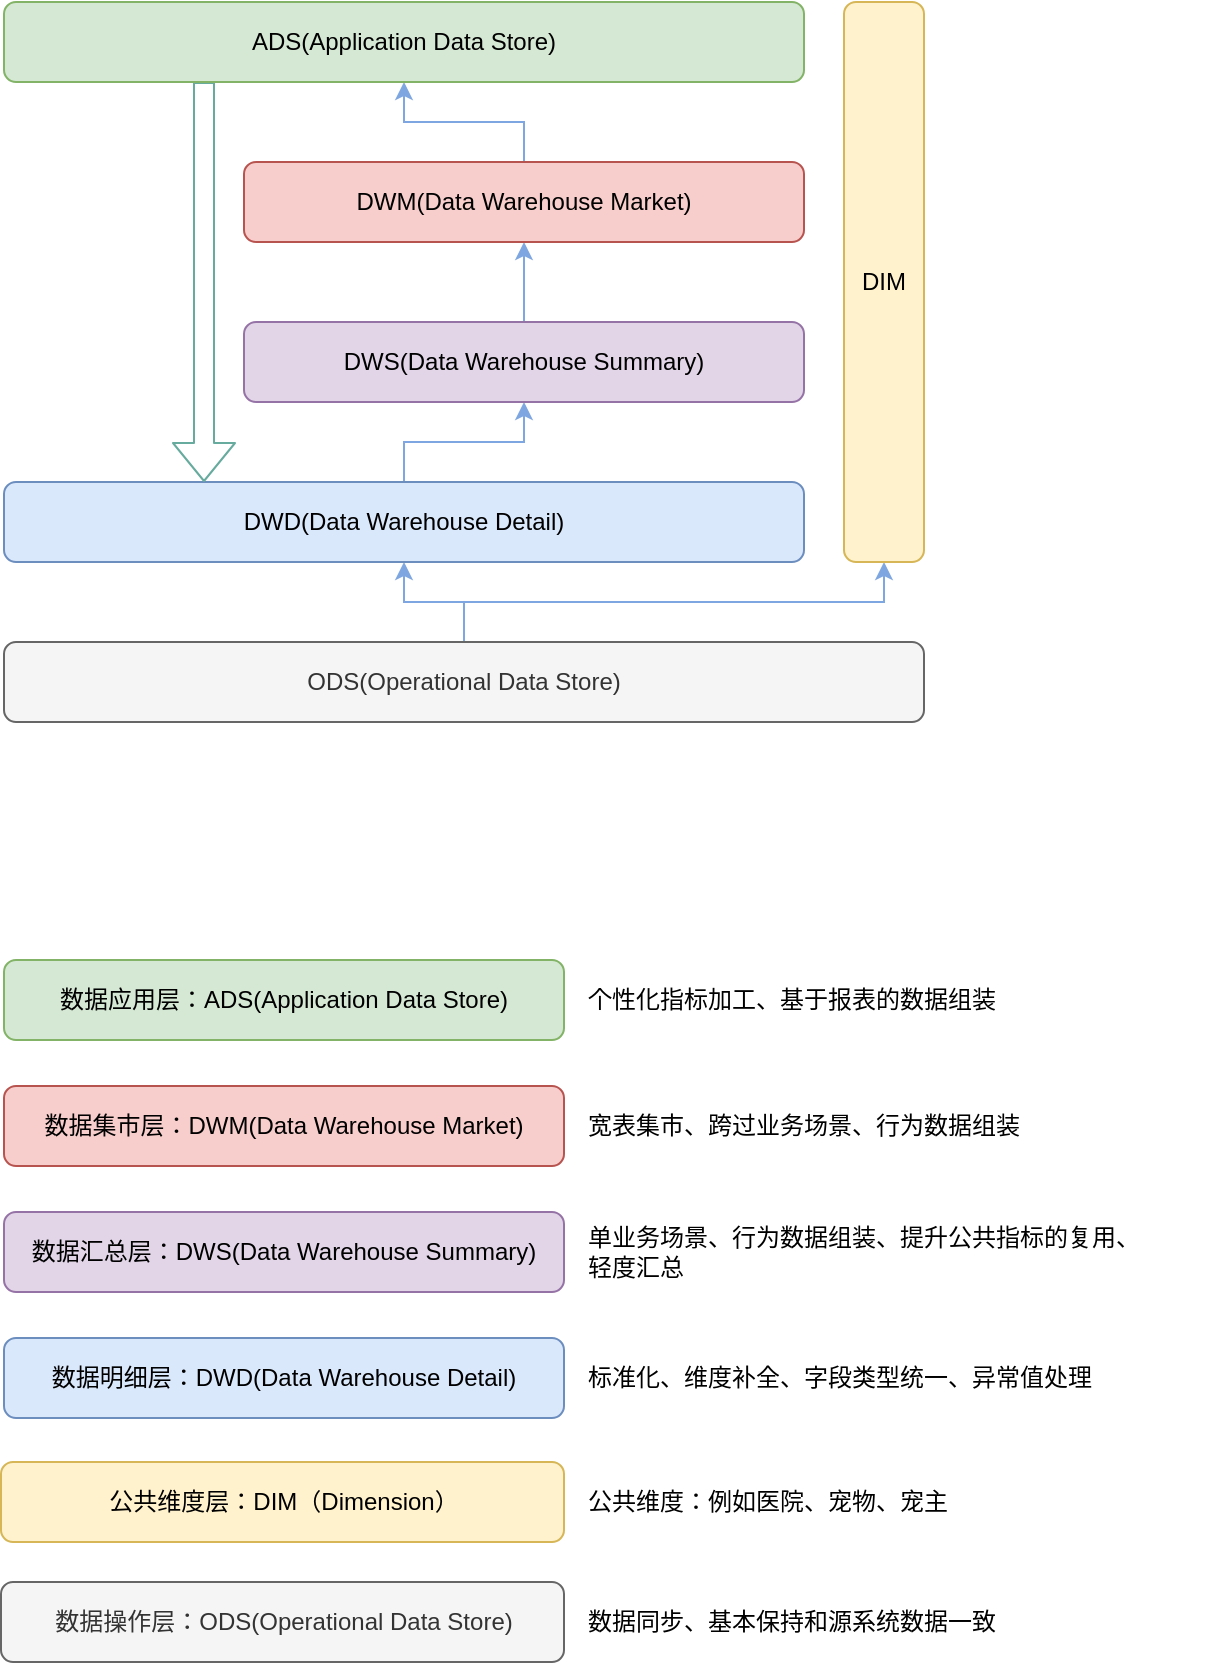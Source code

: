 <mxfile version="13.1.2" type="github" pages="3">
  <diagram id="xDaqMbVTm9odR8-DioXX" name="数仓分层">
    <mxGraphModel dx="899" dy="623" grid="0" gridSize="10" guides="1" tooltips="1" connect="1" arrows="1" fold="1" page="0" pageScale="1" pageWidth="827" pageHeight="1169" math="0" shadow="0">
      <root>
        <mxCell id="0" />
        <mxCell id="1" parent="0" />
        <mxCell id="EJTIUBt2cEUTjr5KvXVu-7" value="" style="edgeStyle=orthogonalEdgeStyle;rounded=0;orthogonalLoop=1;jettySize=auto;html=1;strokeColor=#7EA6E0;" edge="1" parent="1" source="EJTIUBt2cEUTjr5KvXVu-1" target="EJTIUBt2cEUTjr5KvXVu-2">
          <mxGeometry relative="1" as="geometry" />
        </mxCell>
        <mxCell id="EJTIUBt2cEUTjr5KvXVu-14" style="edgeStyle=orthogonalEdgeStyle;rounded=0;orthogonalLoop=1;jettySize=auto;html=1;entryX=0.5;entryY=1;entryDx=0;entryDy=0;strokeColor=#7EA6E0;" edge="1" parent="1" source="EJTIUBt2cEUTjr5KvXVu-1" target="EJTIUBt2cEUTjr5KvXVu-6">
          <mxGeometry relative="1" as="geometry" />
        </mxCell>
        <mxCell id="EJTIUBt2cEUTjr5KvXVu-1" value="ODS(Operational Data Store)" style="rounded=1;whiteSpace=wrap;html=1;fillColor=#f5f5f5;strokeColor=#666666;fontColor=#333333;" vertex="1" parent="1">
          <mxGeometry x="160" y="480" width="460" height="40" as="geometry" />
        </mxCell>
        <mxCell id="EJTIUBt2cEUTjr5KvXVu-8" value="" style="edgeStyle=orthogonalEdgeStyle;rounded=0;orthogonalLoop=1;jettySize=auto;html=1;strokeColor=#7EA6E0;" edge="1" parent="1" source="EJTIUBt2cEUTjr5KvXVu-2" target="EJTIUBt2cEUTjr5KvXVu-3">
          <mxGeometry relative="1" as="geometry" />
        </mxCell>
        <mxCell id="EJTIUBt2cEUTjr5KvXVu-2" value="DWD(Data Warehouse Detail)" style="rounded=1;whiteSpace=wrap;html=1;fillColor=#dae8fc;strokeColor=#6c8ebf;" vertex="1" parent="1">
          <mxGeometry x="160" y="400" width="400" height="40" as="geometry" />
        </mxCell>
        <mxCell id="EJTIUBt2cEUTjr5KvXVu-9" value="" style="edgeStyle=orthogonalEdgeStyle;rounded=0;orthogonalLoop=1;jettySize=auto;html=1;strokeColor=#7EA6E0;" edge="1" parent="1" source="EJTIUBt2cEUTjr5KvXVu-3" target="EJTIUBt2cEUTjr5KvXVu-4">
          <mxGeometry relative="1" as="geometry" />
        </mxCell>
        <mxCell id="EJTIUBt2cEUTjr5KvXVu-3" value="DWS(Data Warehouse Summary)" style="rounded=1;whiteSpace=wrap;html=1;fillColor=#e1d5e7;strokeColor=#9673a6;" vertex="1" parent="1">
          <mxGeometry x="280" y="320" width="280" height="40" as="geometry" />
        </mxCell>
        <mxCell id="EJTIUBt2cEUTjr5KvXVu-10" value="" style="edgeStyle=orthogonalEdgeStyle;rounded=0;orthogonalLoop=1;jettySize=auto;html=1;entryX=0.5;entryY=1;entryDx=0;entryDy=0;strokeColor=#7EA6E0;" edge="1" parent="1" source="EJTIUBt2cEUTjr5KvXVu-4" target="EJTIUBt2cEUTjr5KvXVu-5">
          <mxGeometry relative="1" as="geometry" />
        </mxCell>
        <mxCell id="EJTIUBt2cEUTjr5KvXVu-4" value="DWM(Data Warehouse Market)" style="rounded=1;whiteSpace=wrap;html=1;fillColor=#f8cecc;strokeColor=#b85450;" vertex="1" parent="1">
          <mxGeometry x="280" y="240" width="280" height="40" as="geometry" />
        </mxCell>
        <mxCell id="EJTIUBt2cEUTjr5KvXVu-12" style="edgeStyle=orthogonalEdgeStyle;rounded=1;orthogonalLoop=1;jettySize=auto;html=1;exitX=0.25;exitY=1;exitDx=0;exitDy=0;entryX=0.25;entryY=0;entryDx=0;entryDy=0;strokeColor=#67AB9F;shape=flexArrow;" edge="1" parent="1" source="EJTIUBt2cEUTjr5KvXVu-5" target="EJTIUBt2cEUTjr5KvXVu-2">
          <mxGeometry relative="1" as="geometry" />
        </mxCell>
        <mxCell id="EJTIUBt2cEUTjr5KvXVu-5" value="ADS(Application Data Store)" style="rounded=1;whiteSpace=wrap;html=1;fillColor=#d5e8d4;strokeColor=#82b366;" vertex="1" parent="1">
          <mxGeometry x="160" y="160" width="400" height="40" as="geometry" />
        </mxCell>
        <mxCell id="EJTIUBt2cEUTjr5KvXVu-6" value="DIM" style="rounded=1;whiteSpace=wrap;html=1;fillColor=#fff2cc;strokeColor=#d6b656;" vertex="1" parent="1">
          <mxGeometry x="580" y="160" width="40" height="280" as="geometry" />
        </mxCell>
        <mxCell id="XlqB7zhyvsYsPDYVo4y1-1" value="数据应用层：ADS(Application Data Store)" style="rounded=1;whiteSpace=wrap;html=1;fillColor=#d5e8d4;strokeColor=#82b366;" vertex="1" parent="1">
          <mxGeometry x="160" y="639" width="280" height="40" as="geometry" />
        </mxCell>
        <mxCell id="XlqB7zhyvsYsPDYVo4y1-2" value="数据集市层：DWM(Data Warehouse Market)" style="rounded=1;whiteSpace=wrap;html=1;fillColor=#f8cecc;strokeColor=#b85450;" vertex="1" parent="1">
          <mxGeometry x="160" y="702" width="280" height="40" as="geometry" />
        </mxCell>
        <mxCell id="XlqB7zhyvsYsPDYVo4y1-3" value="数据汇总层：DWS(Data Warehouse Summary)" style="rounded=1;whiteSpace=wrap;html=1;fillColor=#e1d5e7;strokeColor=#9673a6;" vertex="1" parent="1">
          <mxGeometry x="160" y="765" width="280" height="40" as="geometry" />
        </mxCell>
        <mxCell id="XlqB7zhyvsYsPDYVo4y1-4" value="数据明细层：DWD(Data Warehouse Detail)" style="rounded=1;whiteSpace=wrap;html=1;fillColor=#dae8fc;strokeColor=#6c8ebf;" vertex="1" parent="1">
          <mxGeometry x="160" y="828" width="280" height="40" as="geometry" />
        </mxCell>
        <mxCell id="XlqB7zhyvsYsPDYVo4y1-5" value="数据操作层：ODS(Operational Data Store)" style="rounded=1;whiteSpace=wrap;html=1;fillColor=#f5f5f5;strokeColor=#666666;fontColor=#333333;" vertex="1" parent="1">
          <mxGeometry x="158.5" y="950" width="281.5" height="40" as="geometry" />
        </mxCell>
        <mxCell id="XlqB7zhyvsYsPDYVo4y1-6" value="数据同步、基本保持和源系统数据一致" style="text;html=1;strokeColor=none;fillColor=none;align=left;verticalAlign=middle;whiteSpace=wrap;rounded=0;glass=0;dashed=1;" vertex="1" parent="1">
          <mxGeometry x="450" y="960" width="320" height="20" as="geometry" />
        </mxCell>
        <mxCell id="XlqB7zhyvsYsPDYVo4y1-7" value="公共维度层：DIM（Dimension）" style="rounded=1;whiteSpace=wrap;html=1;fillColor=#fff2cc;strokeColor=#d6b656;direction=south;" vertex="1" parent="1">
          <mxGeometry x="158.5" y="890" width="281.5" height="40" as="geometry" />
        </mxCell>
        <mxCell id="XlqB7zhyvsYsPDYVo4y1-8" value="公共维度：例如医院、宠物、宠主" style="text;html=1;strokeColor=none;fillColor=none;align=left;verticalAlign=middle;whiteSpace=wrap;rounded=0;glass=0;dashed=1;" vertex="1" parent="1">
          <mxGeometry x="450" y="900" width="320" height="20" as="geometry" />
        </mxCell>
        <mxCell id="XlqB7zhyvsYsPDYVo4y1-9" value="标准化、维度补全、字段类型统一、异常值处理" style="text;html=1;strokeColor=none;fillColor=none;align=left;verticalAlign=middle;whiteSpace=wrap;rounded=0;glass=0;dashed=1;" vertex="1" parent="1">
          <mxGeometry x="450" y="838" width="320" height="20" as="geometry" />
        </mxCell>
        <mxCell id="XlqB7zhyvsYsPDYVo4y1-10" value="单业务场景、行为数据组装、提升公共指标的复用、轻度汇总" style="text;html=1;strokeColor=none;fillColor=none;align=left;verticalAlign=middle;whiteSpace=wrap;rounded=0;glass=0;dashed=1;" vertex="1" parent="1">
          <mxGeometry x="450" y="775" width="280" height="20" as="geometry" />
        </mxCell>
        <mxCell id="XlqB7zhyvsYsPDYVo4y1-11" value="宽表集市、跨过业务场景、行为数据组装" style="text;html=1;strokeColor=none;fillColor=none;align=left;verticalAlign=middle;whiteSpace=wrap;rounded=0;glass=0;dashed=1;" vertex="1" parent="1">
          <mxGeometry x="450" y="712" width="320" height="20" as="geometry" />
        </mxCell>
        <mxCell id="XlqB7zhyvsYsPDYVo4y1-12" value="个性化指标加工、基于报表的数据组装" style="text;html=1;strokeColor=none;fillColor=none;align=left;verticalAlign=middle;whiteSpace=wrap;rounded=0;glass=0;dashed=1;" vertex="1" parent="1">
          <mxGeometry x="450" y="649" width="320" height="20" as="geometry" />
        </mxCell>
      </root>
    </mxGraphModel>
  </diagram>
  <diagram id="uUGnSI4iTqOCS-ocZ5c7" name="数仓整体架构图">
    <mxGraphModel dx="899" dy="623" grid="0" gridSize="10" guides="1" tooltips="1" connect="1" arrows="1" fold="1" page="1" pageScale="1" pageWidth="827" pageHeight="1169" math="0" shadow="0">
      <root>
        <mxCell id="Z9YH_-ktKUOfIyejoIjv-0" />
        <mxCell id="Z9YH_-ktKUOfIyejoIjv-1" parent="Z9YH_-ktKUOfIyejoIjv-0" />
        <mxCell id="Z9YH_-ktKUOfIyejoIjv-49" value="" style="rounded=0;whiteSpace=wrap;html=1;glass=0;strokeWidth=2;fillColor=#e1d5e7;strokeColor=#9673a6;" vertex="1" parent="Z9YH_-ktKUOfIyejoIjv-1">
          <mxGeometry x="290" y="280" width="300" height="170" as="geometry" />
        </mxCell>
        <mxCell id="Z9YH_-ktKUOfIyejoIjv-2" value="" style="endArrow=none;html=1;strokeColor=#4D4D4D;strokeWidth=2;" edge="1" parent="Z9YH_-ktKUOfIyejoIjv-1">
          <mxGeometry width="50" height="50" relative="1" as="geometry">
            <mxPoint x="80" y="80" as="sourcePoint" />
            <mxPoint x="720" y="80" as="targetPoint" />
          </mxGeometry>
        </mxCell>
        <mxCell id="Z9YH_-ktKUOfIyejoIjv-3" value="" style="endArrow=none;html=1;strokeColor=#4D4D4D;strokeWidth=2;" edge="1" parent="Z9YH_-ktKUOfIyejoIjv-1">
          <mxGeometry width="50" height="50" relative="1" as="geometry">
            <mxPoint x="80" y="480" as="sourcePoint" />
            <mxPoint x="720" y="480" as="targetPoint" />
          </mxGeometry>
        </mxCell>
        <mxCell id="Z9YH_-ktKUOfIyejoIjv-4" value="&lt;font size=&quot;1&quot;&gt;&lt;b style=&quot;font-size: 17px&quot;&gt;数据服务&lt;/b&gt;&lt;/font&gt;" style="text;html=1;strokeColor=none;fillColor=none;align=center;verticalAlign=middle;whiteSpace=wrap;rounded=0;" vertex="1" parent="Z9YH_-ktKUOfIyejoIjv-1">
          <mxGeometry x="80" y="30" width="70" height="20" as="geometry" />
        </mxCell>
        <mxCell id="Z9YH_-ktKUOfIyejoIjv-5" value="" style="rounded=0;whiteSpace=wrap;html=1;strokeWidth=2;" vertex="1" parent="Z9YH_-ktKUOfIyejoIjv-1">
          <mxGeometry x="160" y="10" width="560" height="50" as="geometry" />
        </mxCell>
        <mxCell id="Z9YH_-ktKUOfIyejoIjv-6" value="仲谋平台、医院日报" style="rounded=0;whiteSpace=wrap;html=1;dashed=1;strokeColor=#66B2FF;strokeWidth=2;" vertex="1" parent="Z9YH_-ktKUOfIyejoIjv-1">
          <mxGeometry x="170" y="20" width="120" height="30" as="geometry" />
        </mxCell>
        <mxCell id="Z9YH_-ktKUOfIyejoIjv-7" value="自助分析" style="rounded=0;whiteSpace=wrap;html=1;dashed=1;strokeColor=#66B2FF;strokeWidth=2;" vertex="1" parent="Z9YH_-ktKUOfIyejoIjv-1">
          <mxGeometry x="310" y="20" width="120" height="30" as="geometry" />
        </mxCell>
        <mxCell id="Z9YH_-ktKUOfIyejoIjv-8" value="大屏展示" style="rounded=0;whiteSpace=wrap;html=1;dashed=1;strokeColor=#66B2FF;strokeWidth=2;" vertex="1" parent="Z9YH_-ktKUOfIyejoIjv-1">
          <mxGeometry x="450" y="20" width="120" height="30" as="geometry" />
        </mxCell>
        <mxCell id="Z9YH_-ktKUOfIyejoIjv-9" value="其他数据服务" style="rounded=0;whiteSpace=wrap;html=1;dashed=1;strokeColor=#66B2FF;strokeWidth=2;" vertex="1" parent="Z9YH_-ktKUOfIyejoIjv-1">
          <mxGeometry x="590" y="20" width="120" height="30" as="geometry" />
        </mxCell>
        <mxCell id="Z9YH_-ktKUOfIyejoIjv-10" value="&lt;font size=&quot;1&quot;&gt;&lt;b style=&quot;font-size: 17px&quot;&gt;数据计算&lt;/b&gt;&lt;/font&gt;" style="text;html=1;strokeColor=none;fillColor=none;align=center;verticalAlign=middle;whiteSpace=wrap;rounded=0;" vertex="1" parent="Z9YH_-ktKUOfIyejoIjv-1">
          <mxGeometry x="70" y="250" width="80" height="20" as="geometry" />
        </mxCell>
        <mxCell id="Z9YH_-ktKUOfIyejoIjv-11" value="&lt;font size=&quot;1&quot;&gt;&lt;b style=&quot;font-size: 17px&quot;&gt;数据采集&lt;/b&gt;&lt;/font&gt;" style="text;html=1;strokeColor=none;fillColor=none;align=center;verticalAlign=middle;whiteSpace=wrap;rounded=0;" vertex="1" parent="Z9YH_-ktKUOfIyejoIjv-1">
          <mxGeometry x="80" y="515" width="70" height="20" as="geometry" />
        </mxCell>
        <mxCell id="Z9YH_-ktKUOfIyejoIjv-12" value="&lt;font size=&quot;1&quot;&gt;&lt;b style=&quot;font-size: 14px&quot;&gt;数据抽取&lt;/b&gt;&lt;/font&gt;" style="rounded=0;whiteSpace=wrap;html=1;glass=0;strokeWidth=2;" vertex="1" parent="Z9YH_-ktKUOfIyejoIjv-1">
          <mxGeometry x="160" y="505" width="560" height="40" as="geometry" />
        </mxCell>
        <mxCell id="Z9YH_-ktKUOfIyejoIjv-33" style="edgeStyle=orthogonalEdgeStyle;rounded=1;orthogonalLoop=1;jettySize=auto;html=1;strokeColor=#4D4D4D;strokeWidth=2;" edge="1" parent="Z9YH_-ktKUOfIyejoIjv-1">
          <mxGeometry relative="1" as="geometry">
            <mxPoint x="220" y="583" as="sourcePoint" />
            <mxPoint x="220" y="543" as="targetPoint" />
          </mxGeometry>
        </mxCell>
        <mxCell id="Z9YH_-ktKUOfIyejoIjv-13" value="源系统DB" style="rounded=0;whiteSpace=wrap;html=1;dashed=1;strokeWidth=2;fillColor=#CCCCCC;" vertex="1" parent="Z9YH_-ktKUOfIyejoIjv-1">
          <mxGeometry x="160" y="575" width="120" height="30" as="geometry" />
        </mxCell>
        <mxCell id="Z9YH_-ktKUOfIyejoIjv-35" style="edgeStyle=orthogonalEdgeStyle;rounded=1;orthogonalLoop=1;jettySize=auto;html=1;entryX=0.371;entryY=0.975;entryDx=0;entryDy=0;entryPerimeter=0;strokeColor=#4D4D4D;strokeWidth=2;" edge="1" parent="Z9YH_-ktKUOfIyejoIjv-1" source="Z9YH_-ktKUOfIyejoIjv-14" target="Z9YH_-ktKUOfIyejoIjv-12">
          <mxGeometry relative="1" as="geometry" />
        </mxCell>
        <mxCell id="Z9YH_-ktKUOfIyejoIjv-14" value="日志" style="rounded=0;whiteSpace=wrap;html=1;dashed=1;strokeWidth=2;fillColor=#CCCCCC;" vertex="1" parent="Z9YH_-ktKUOfIyejoIjv-1">
          <mxGeometry x="308" y="576" width="120" height="30" as="geometry" />
        </mxCell>
        <mxCell id="Z9YH_-ktKUOfIyejoIjv-36" style="edgeStyle=orthogonalEdgeStyle;rounded=1;orthogonalLoop=1;jettySize=auto;html=1;entryX=0.641;entryY=1;entryDx=0;entryDy=0;entryPerimeter=0;strokeColor=#4D4D4D;strokeWidth=2;" edge="1" parent="Z9YH_-ktKUOfIyejoIjv-1" source="Z9YH_-ktKUOfIyejoIjv-15" target="Z9YH_-ktKUOfIyejoIjv-12">
          <mxGeometry relative="1" as="geometry" />
        </mxCell>
        <mxCell id="Z9YH_-ktKUOfIyejoIjv-15" value="接口数据" style="rounded=0;whiteSpace=wrap;html=1;dashed=1;strokeWidth=2;fillColor=#CCCCCC;" vertex="1" parent="Z9YH_-ktKUOfIyejoIjv-1">
          <mxGeometry x="459" y="576" width="120" height="30" as="geometry" />
        </mxCell>
        <mxCell id="Z9YH_-ktKUOfIyejoIjv-37" style="edgeStyle=orthogonalEdgeStyle;rounded=1;orthogonalLoop=1;jettySize=auto;html=1;entryX=0.895;entryY=0.975;entryDx=0;entryDy=0;entryPerimeter=0;strokeColor=#4D4D4D;strokeWidth=2;" edge="1" parent="Z9YH_-ktKUOfIyejoIjv-1" source="Z9YH_-ktKUOfIyejoIjv-16" target="Z9YH_-ktKUOfIyejoIjv-12">
          <mxGeometry relative="1" as="geometry" />
        </mxCell>
        <mxCell id="Z9YH_-ktKUOfIyejoIjv-16" value="......." style="rounded=0;whiteSpace=wrap;html=1;dashed=1;strokeWidth=2;fillColor=#CCCCCC;" vertex="1" parent="Z9YH_-ktKUOfIyejoIjv-1">
          <mxGeometry x="601" y="576" width="120" height="30" as="geometry" />
        </mxCell>
        <mxCell id="Z9YH_-ktKUOfIyejoIjv-17" value="" style="rounded=0;whiteSpace=wrap;html=1;glass=0;strokeWidth=2;fillColor=#66B2FF;" vertex="1" parent="Z9YH_-ktKUOfIyejoIjv-1">
          <mxGeometry x="160" y="120" width="120" height="330" as="geometry" />
        </mxCell>
        <mxCell id="Z9YH_-ktKUOfIyejoIjv-18" value="&lt;font style=&quot;font-size: 15px&quot;&gt;&lt;b&gt;离线计算&lt;/b&gt;&lt;/font&gt;" style="text;html=1;strokeColor=none;fillColor=none;align=center;verticalAlign=middle;whiteSpace=wrap;rounded=0;" vertex="1" parent="Z9YH_-ktKUOfIyejoIjv-1">
          <mxGeometry x="185" y="90" width="70" height="20" as="geometry" />
        </mxCell>
        <mxCell id="Z9YH_-ktKUOfIyejoIjv-19" value="ADS&lt;br&gt;（应用数据）" style="rounded=0;whiteSpace=wrap;html=1;glass=0;strokeWidth=2;" vertex="1" parent="Z9YH_-ktKUOfIyejoIjv-1">
          <mxGeometry x="170" y="130" width="100" height="50" as="geometry" />
        </mxCell>
        <mxCell id="Z9YH_-ktKUOfIyejoIjv-32" value="" style="edgeStyle=orthogonalEdgeStyle;rounded=1;orthogonalLoop=1;jettySize=auto;html=1;strokeColor=#4D4D4D;strokeWidth=4;entryX=0.5;entryY=1;entryDx=0;entryDy=0;" edge="1" parent="Z9YH_-ktKUOfIyejoIjv-1" source="Z9YH_-ktKUOfIyejoIjv-20" target="Z9YH_-ktKUOfIyejoIjv-19">
          <mxGeometry relative="1" as="geometry">
            <mxPoint x="220" y="190" as="targetPoint" />
          </mxGeometry>
        </mxCell>
        <mxCell id="Z9YH_-ktKUOfIyejoIjv-20" value="DWS&lt;br&gt;（汇总数据）" style="rounded=0;whiteSpace=wrap;html=1;glass=0;strokeWidth=2;" vertex="1" parent="Z9YH_-ktKUOfIyejoIjv-1">
          <mxGeometry x="170" y="215" width="100" height="50" as="geometry" />
        </mxCell>
        <mxCell id="Z9YH_-ktKUOfIyejoIjv-30" value="" style="edgeStyle=orthogonalEdgeStyle;rounded=1;orthogonalLoop=1;jettySize=auto;html=1;strokeColor=#4D4D4D;strokeWidth=4;" edge="1" parent="Z9YH_-ktKUOfIyejoIjv-1">
          <mxGeometry relative="1" as="geometry">
            <mxPoint x="220" y="296" as="sourcePoint" />
            <mxPoint x="220" y="261" as="targetPoint" />
          </mxGeometry>
        </mxCell>
        <mxCell id="Z9YH_-ktKUOfIyejoIjv-21" value="DWD&lt;br&gt;（明细数据）" style="rounded=0;whiteSpace=wrap;html=1;glass=0;strokeWidth=2;" vertex="1" parent="Z9YH_-ktKUOfIyejoIjv-1">
          <mxGeometry x="170" y="295" width="100" height="50" as="geometry" />
        </mxCell>
        <mxCell id="Z9YH_-ktKUOfIyejoIjv-23" value="" style="edgeStyle=orthogonalEdgeStyle;rounded=1;orthogonalLoop=1;jettySize=auto;html=1;strokeColor=#4D4D4D;strokeWidth=4;" edge="1" parent="Z9YH_-ktKUOfIyejoIjv-1" source="Z9YH_-ktKUOfIyejoIjv-22" target="Z9YH_-ktKUOfIyejoIjv-21">
          <mxGeometry relative="1" as="geometry" />
        </mxCell>
        <mxCell id="Z9YH_-ktKUOfIyejoIjv-22" value="ODS&lt;br&gt;（操作数据）" style="rounded=0;whiteSpace=wrap;html=1;glass=0;strokeWidth=2;" vertex="1" parent="Z9YH_-ktKUOfIyejoIjv-1">
          <mxGeometry x="170" y="380" width="100" height="50" as="geometry" />
        </mxCell>
        <mxCell id="Z9YH_-ktKUOfIyejoIjv-38" value="" style="rounded=0;whiteSpace=wrap;html=1;glass=0;strokeWidth=2;fillColor=#ffe6cc;strokeColor=#d79b00;" vertex="1" parent="Z9YH_-ktKUOfIyejoIjv-1">
          <mxGeometry x="290" y="120" width="300" height="150" as="geometry" />
        </mxCell>
        <mxCell id="Z9YH_-ktKUOfIyejoIjv-39" value="&lt;span style=&quot;font-size: 15px&quot;&gt;&lt;b&gt;数据开发&lt;/b&gt;&lt;/span&gt;" style="text;html=1;strokeColor=none;fillColor=none;align=center;verticalAlign=middle;whiteSpace=wrap;rounded=0;" vertex="1" parent="Z9YH_-ktKUOfIyejoIjv-1">
          <mxGeometry x="360" y="124" width="145" height="20" as="geometry" />
        </mxCell>
        <mxCell id="Z9YH_-ktKUOfIyejoIjv-47" value="" style="rounded=0;whiteSpace=wrap;html=1;glass=0;strokeWidth=2;fillColor=#C3BFF5;" vertex="1" parent="Z9YH_-ktKUOfIyejoIjv-1">
          <mxGeometry x="601" y="120" width="120" height="330" as="geometry" />
        </mxCell>
        <mxCell id="Z9YH_-ktKUOfIyejoIjv-48" value="&lt;font style=&quot;font-size: 15px&quot;&gt;&lt;b&gt;实时计算&lt;/b&gt;&lt;/font&gt;" style="text;html=1;strokeColor=none;fillColor=none;align=center;verticalAlign=middle;whiteSpace=wrap;rounded=0;" vertex="1" parent="Z9YH_-ktKUOfIyejoIjv-1">
          <mxGeometry x="626" y="90" width="70" height="20" as="geometry" />
        </mxCell>
        <mxCell id="Z9YH_-ktKUOfIyejoIjv-50" value="Flink流式SQL处理" style="shape=cylinder;whiteSpace=wrap;html=1;boundedLbl=1;backgroundOutline=1;rounded=0;glass=0;dashed=1;strokeColor=#66B2FF;strokeWidth=2;fillColor=#99CCFF;" vertex="1" parent="Z9YH_-ktKUOfIyejoIjv-1">
          <mxGeometry x="631" y="230" width="60" height="80" as="geometry" />
        </mxCell>
        <mxCell id="Z9YH_-ktKUOfIyejoIjv-51" value="&lt;span style=&quot;font-size: 15px&quot;&gt;&lt;b&gt;数据管理&lt;/b&gt;&lt;/span&gt;" style="text;html=1;strokeColor=none;fillColor=none;align=center;verticalAlign=middle;whiteSpace=wrap;rounded=0;" vertex="1" parent="Z9YH_-ktKUOfIyejoIjv-1">
          <mxGeometry x="367.5" y="290" width="145" height="20" as="geometry" />
        </mxCell>
        <mxCell id="Z9YH_-ktKUOfIyejoIjv-52" value="ETL开发" style="rounded=0;whiteSpace=wrap;html=1;glass=0;dashed=1;strokeColor=#66B2FF;strokeWidth=2;fillColor=#ffffff;" vertex="1" parent="Z9YH_-ktKUOfIyejoIjv-1">
          <mxGeometry x="328" y="160" width="100" height="30" as="geometry" />
        </mxCell>
        <mxCell id="Z9YH_-ktKUOfIyejoIjv-53" value="维度建模" style="rounded=0;whiteSpace=wrap;html=1;glass=0;dashed=1;strokeColor=#66B2FF;strokeWidth=2;fillColor=#ffffff;" vertex="1" parent="Z9YH_-ktKUOfIyejoIjv-1">
          <mxGeometry x="450" y="160" width="100" height="30" as="geometry" />
        </mxCell>
        <mxCell id="Z9YH_-ktKUOfIyejoIjv-54" value="实时开发" style="rounded=0;whiteSpace=wrap;html=1;glass=0;dashed=1;strokeColor=#66B2FF;strokeWidth=2;fillColor=#ffffff;" vertex="1" parent="Z9YH_-ktKUOfIyejoIjv-1">
          <mxGeometry x="328" y="210" width="100" height="30" as="geometry" />
        </mxCell>
        <mxCell id="Z9YH_-ktKUOfIyejoIjv-55" value="数据挖掘" style="rounded=0;whiteSpace=wrap;html=1;glass=0;dashed=1;strokeColor=#66B2FF;strokeWidth=2;fillColor=#ffffff;" vertex="1" parent="Z9YH_-ktKUOfIyejoIjv-1">
          <mxGeometry x="450" y="210" width="100" height="30" as="geometry" />
        </mxCell>
        <mxCell id="Z9YH_-ktKUOfIyejoIjv-56" value="数据安全" style="rounded=0;whiteSpace=wrap;html=1;glass=0;dashed=1;strokeColor=#66B2FF;strokeWidth=2;fillColor=#ffffff;" vertex="1" parent="Z9YH_-ktKUOfIyejoIjv-1">
          <mxGeometry x="331" y="320" width="100" height="30" as="geometry" />
        </mxCell>
        <mxCell id="Z9YH_-ktKUOfIyejoIjv-57" value="数据质量" style="rounded=0;whiteSpace=wrap;html=1;glass=0;dashed=1;strokeColor=#66B2FF;strokeWidth=2;fillColor=#ffffff;" vertex="1" parent="Z9YH_-ktKUOfIyejoIjv-1">
          <mxGeometry x="449" y="320" width="100" height="30" as="geometry" />
        </mxCell>
        <mxCell id="Z9YH_-ktKUOfIyejoIjv-58" value="One Data" style="rounded=0;whiteSpace=wrap;html=1;glass=0;dashed=1;strokeColor=#66B2FF;strokeWidth=2;fillColor=#ffffff;" vertex="1" parent="Z9YH_-ktKUOfIyejoIjv-1">
          <mxGeometry x="331" y="360" width="100" height="30" as="geometry" />
        </mxCell>
        <mxCell id="Z9YH_-ktKUOfIyejoIjv-59" value="One ID" style="rounded=0;whiteSpace=wrap;html=1;glass=0;dashed=1;strokeColor=#66B2FF;strokeWidth=2;fillColor=#ffffff;" vertex="1" parent="Z9YH_-ktKUOfIyejoIjv-1">
          <mxGeometry x="449" y="360" width="100" height="30" as="geometry" />
        </mxCell>
        <mxCell id="Z9YH_-ktKUOfIyejoIjv-60" value="元数据管理" style="rounded=0;whiteSpace=wrap;html=1;glass=0;dashed=1;strokeColor=#66B2FF;strokeWidth=2;fillColor=#ffffff;" vertex="1" parent="Z9YH_-ktKUOfIyejoIjv-1">
          <mxGeometry x="331" y="400" width="100" height="30" as="geometry" />
        </mxCell>
        <mxCell id="Z9YH_-ktKUOfIyejoIjv-61" value="指标库" style="rounded=0;whiteSpace=wrap;html=1;glass=0;dashed=1;strokeColor=#66B2FF;strokeWidth=2;fillColor=#ffffff;" vertex="1" parent="Z9YH_-ktKUOfIyejoIjv-1">
          <mxGeometry x="449" y="400" width="100" height="30" as="geometry" />
        </mxCell>
      </root>
    </mxGraphModel>
  </diagram>
  <diagram id="7VG64ubFFJcB8KYWQJef" name="分层调用原则">
    <mxGraphModel dx="899" dy="223" grid="0" gridSize="10" guides="1" tooltips="1" connect="1" arrows="1" fold="1" page="0" pageScale="1" pageWidth="827" pageHeight="1169" math="0" shadow="0">
      <root>
        <mxCell id="e9DK3d2mh3Rz5fhgbpNx-0" />
        <mxCell id="e9DK3d2mh3Rz5fhgbpNx-1" parent="e9DK3d2mh3Rz5fhgbpNx-0" />
        <mxCell id="oUYw6wajTc12Z4DxhmgQ-0" value="ADS" style="rounded=1;whiteSpace=wrap;html=1;fillColor=#d5e8d4;strokeColor=#82b366;" vertex="1" parent="e9DK3d2mh3Rz5fhgbpNx-1">
          <mxGeometry x="160" y="620" width="280" height="40" as="geometry" />
        </mxCell>
        <mxCell id="oUYw6wajTc12Z4DxhmgQ-1" value="DWM" style="rounded=1;whiteSpace=wrap;html=1;fillColor=#f8cecc;strokeColor=#b85450;" vertex="1" parent="e9DK3d2mh3Rz5fhgbpNx-1">
          <mxGeometry x="300" y="690" width="140" height="40" as="geometry" />
        </mxCell>
        <mxCell id="oUYw6wajTc12Z4DxhmgQ-2" value="DWS" style="rounded=1;whiteSpace=wrap;html=1;fillColor=#e1d5e7;strokeColor=#9673a6;" vertex="1" parent="e9DK3d2mh3Rz5fhgbpNx-1">
          <mxGeometry x="230" y="759" width="210" height="40" as="geometry" />
        </mxCell>
        <mxCell id="oUYw6wajTc12Z4DxhmgQ-3" value="DWD" style="rounded=1;whiteSpace=wrap;html=1;fillColor=#dae8fc;strokeColor=#6c8ebf;" vertex="1" parent="e9DK3d2mh3Rz5fhgbpNx-1">
          <mxGeometry x="159.25" y="840" width="280" height="40" as="geometry" />
        </mxCell>
        <mxCell id="oUYw6wajTc12Z4DxhmgQ-4" value="ODS" style="rounded=1;whiteSpace=wrap;html=1;fillColor=#f5f5f5;strokeColor=#666666;fontColor=#333333;" vertex="1" parent="e9DK3d2mh3Rz5fhgbpNx-1">
          <mxGeometry x="159.5" y="920" width="281.5" height="40" as="geometry" />
        </mxCell>
        <mxCell id="oUYw6wajTc12Z4DxhmgQ-5" value="DIM" style="rounded=1;whiteSpace=wrap;html=1;fillColor=#fff2cc;strokeColor=#d6b656;direction=west;" vertex="1" parent="e9DK3d2mh3Rz5fhgbpNx-1">
          <mxGeometry x="500" y="620" width="40" height="260" as="geometry" />
        </mxCell>
        <mxCell id="oUYw6wajTc12Z4DxhmgQ-6" value="" style="shape=flexArrow;endArrow=classic;html=1;strokeColor=#4D4D4D;strokeWidth=1;endSize=4;startSize=5;width=6;startWidth=16;endWidth=14;" edge="1" parent="e9DK3d2mh3Rz5fhgbpNx-1">
          <mxGeometry width="50" height="50" relative="1" as="geometry">
            <mxPoint x="194" y="839" as="sourcePoint" />
            <mxPoint x="194" y="660" as="targetPoint" />
          </mxGeometry>
        </mxCell>
        <mxCell id="oUYw6wajTc12Z4DxhmgQ-7" value="" style="shape=flexArrow;endArrow=classic;html=1;strokeColor=#4D4D4D;strokeWidth=1;endSize=4;startSize=5;width=6;startWidth=16;endWidth=14;" edge="1" parent="e9DK3d2mh3Rz5fhgbpNx-1">
          <mxGeometry width="50" height="50" relative="1" as="geometry">
            <mxPoint x="240" y="760" as="sourcePoint" />
            <mxPoint x="240" y="660" as="targetPoint" />
          </mxGeometry>
        </mxCell>
        <mxCell id="oUYw6wajTc12Z4DxhmgQ-8" value="" style="shape=flexArrow;endArrow=classic;html=1;strokeColor=#4D4D4D;strokeWidth=1;endSize=4;startSize=5;width=6;startWidth=16;endWidth=14;" edge="1" parent="e9DK3d2mh3Rz5fhgbpNx-1">
          <mxGeometry width="50" height="50" relative="1" as="geometry">
            <mxPoint x="370" y="690" as="sourcePoint" />
            <mxPoint x="369.5" y="660" as="targetPoint" />
          </mxGeometry>
        </mxCell>
        <mxCell id="oUYw6wajTc12Z4DxhmgQ-9" value="" style="shape=flexArrow;endArrow=classic;html=1;strokeColor=#4D4D4D;strokeWidth=1;endSize=4;startSize=5;width=6;startWidth=16;endWidth=14;" edge="1" parent="e9DK3d2mh3Rz5fhgbpNx-1">
          <mxGeometry width="50" height="50" relative="1" as="geometry">
            <mxPoint x="371" y="760" as="sourcePoint" />
            <mxPoint x="370.5" y="730" as="targetPoint" />
          </mxGeometry>
        </mxCell>
        <mxCell id="oUYw6wajTc12Z4DxhmgQ-10" value="" style="shape=flexArrow;endArrow=classic;html=1;strokeColor=#4D4D4D;strokeWidth=1;endSize=4;startSize=5;width=6;startWidth=16;endWidth=14;exitX=0.631;exitY=-0.05;exitDx=0;exitDy=0;exitPerimeter=0;" edge="1" parent="e9DK3d2mh3Rz5fhgbpNx-1" source="oUYw6wajTc12Z4DxhmgQ-3">
          <mxGeometry width="50" height="50" relative="1" as="geometry">
            <mxPoint x="336" y="830" as="sourcePoint" />
            <mxPoint x="335.5" y="799" as="targetPoint" />
          </mxGeometry>
        </mxCell>
        <mxCell id="oUYw6wajTc12Z4DxhmgQ-11" value="" style="shape=flexArrow;endArrow=classic;html=1;strokeColor=#4D4D4D;strokeWidth=1;endSize=4;startSize=5;width=6;startWidth=16;endWidth=14;exitX=0.5;exitY=0;exitDx=0;exitDy=0;" edge="1" parent="e9DK3d2mh3Rz5fhgbpNx-1" source="oUYw6wajTc12Z4DxhmgQ-4">
          <mxGeometry width="50" height="50" relative="1" as="geometry">
            <mxPoint x="300" y="1046" as="sourcePoint" />
            <mxPoint x="300" y="880" as="targetPoint" />
          </mxGeometry>
        </mxCell>
        <mxCell id="oUYw6wajTc12Z4DxhmgQ-12" value="" style="shape=flexArrow;endArrow=classic;startArrow=classic;html=1;strokeColor=#4D4D4D;strokeWidth=1;entryX=1;entryY=1;entryDx=0;entryDy=0;endSize=4;startSize=4;startWidth=10;endWidth=10;width=6;" edge="1" parent="e9DK3d2mh3Rz5fhgbpNx-1">
          <mxGeometry width="50" height="50" relative="1" as="geometry">
            <mxPoint x="440" y="639" as="sourcePoint" />
            <mxPoint x="500" y="639" as="targetPoint" />
          </mxGeometry>
        </mxCell>
        <mxCell id="oUYw6wajTc12Z4DxhmgQ-13" value="" style="shape=flexArrow;endArrow=classic;startArrow=classic;html=1;strokeColor=#4D4D4D;strokeWidth=1;entryX=1;entryY=1;entryDx=0;entryDy=0;endSize=4;startSize=4;startWidth=10;endWidth=10;width=6;" edge="1" parent="e9DK3d2mh3Rz5fhgbpNx-1">
          <mxGeometry width="50" height="50" relative="1" as="geometry">
            <mxPoint x="440" y="778.5" as="sourcePoint" />
            <mxPoint x="500" y="778.5" as="targetPoint" />
          </mxGeometry>
        </mxCell>
        <mxCell id="oUYw6wajTc12Z4DxhmgQ-14" value="" style="shape=flexArrow;endArrow=classic;startArrow=classic;html=1;strokeColor=#4D4D4D;strokeWidth=1;entryX=1;entryY=1;entryDx=0;entryDy=0;endSize=4;startSize=4;startWidth=10;endWidth=10;width=6;" edge="1" parent="e9DK3d2mh3Rz5fhgbpNx-1">
          <mxGeometry width="50" height="50" relative="1" as="geometry">
            <mxPoint x="441" y="709.5" as="sourcePoint" />
            <mxPoint x="501" y="709.5" as="targetPoint" />
          </mxGeometry>
        </mxCell>
        <mxCell id="oUYw6wajTc12Z4DxhmgQ-15" value="" style="shape=flexArrow;endArrow=classic;startArrow=classic;html=1;strokeColor=#4D4D4D;strokeWidth=1;entryX=1;entryY=1;entryDx=0;entryDy=0;endSize=4;startSize=4;startWidth=10;endWidth=10;width=6;" edge="1" parent="e9DK3d2mh3Rz5fhgbpNx-1">
          <mxGeometry width="50" height="50" relative="1" as="geometry">
            <mxPoint x="439.25" y="859.5" as="sourcePoint" />
            <mxPoint x="499.25" y="859.5" as="targetPoint" />
          </mxGeometry>
        </mxCell>
        <mxCell id="oUYw6wajTc12Z4DxhmgQ-16" value="&lt;font color=&quot;#ff3333&quot;&gt;&lt;b&gt;调用原则：&lt;br&gt;1、禁止逆向调用：例如不可DWD调用DWS表&lt;br&gt;2、禁止直接调用ODS表，如果需要明细数据，可以调用DWD表&lt;/b&gt;&lt;/font&gt;" style="text;html=1;strokeColor=none;fillColor=none;align=left;verticalAlign=middle;whiteSpace=wrap;rounded=0;glass=0;dashed=1;" vertex="1" parent="e9DK3d2mh3Rz5fhgbpNx-1">
          <mxGeometry x="551" y="622" width="214" height="113" as="geometry" />
        </mxCell>
      </root>
    </mxGraphModel>
  </diagram>
</mxfile>
